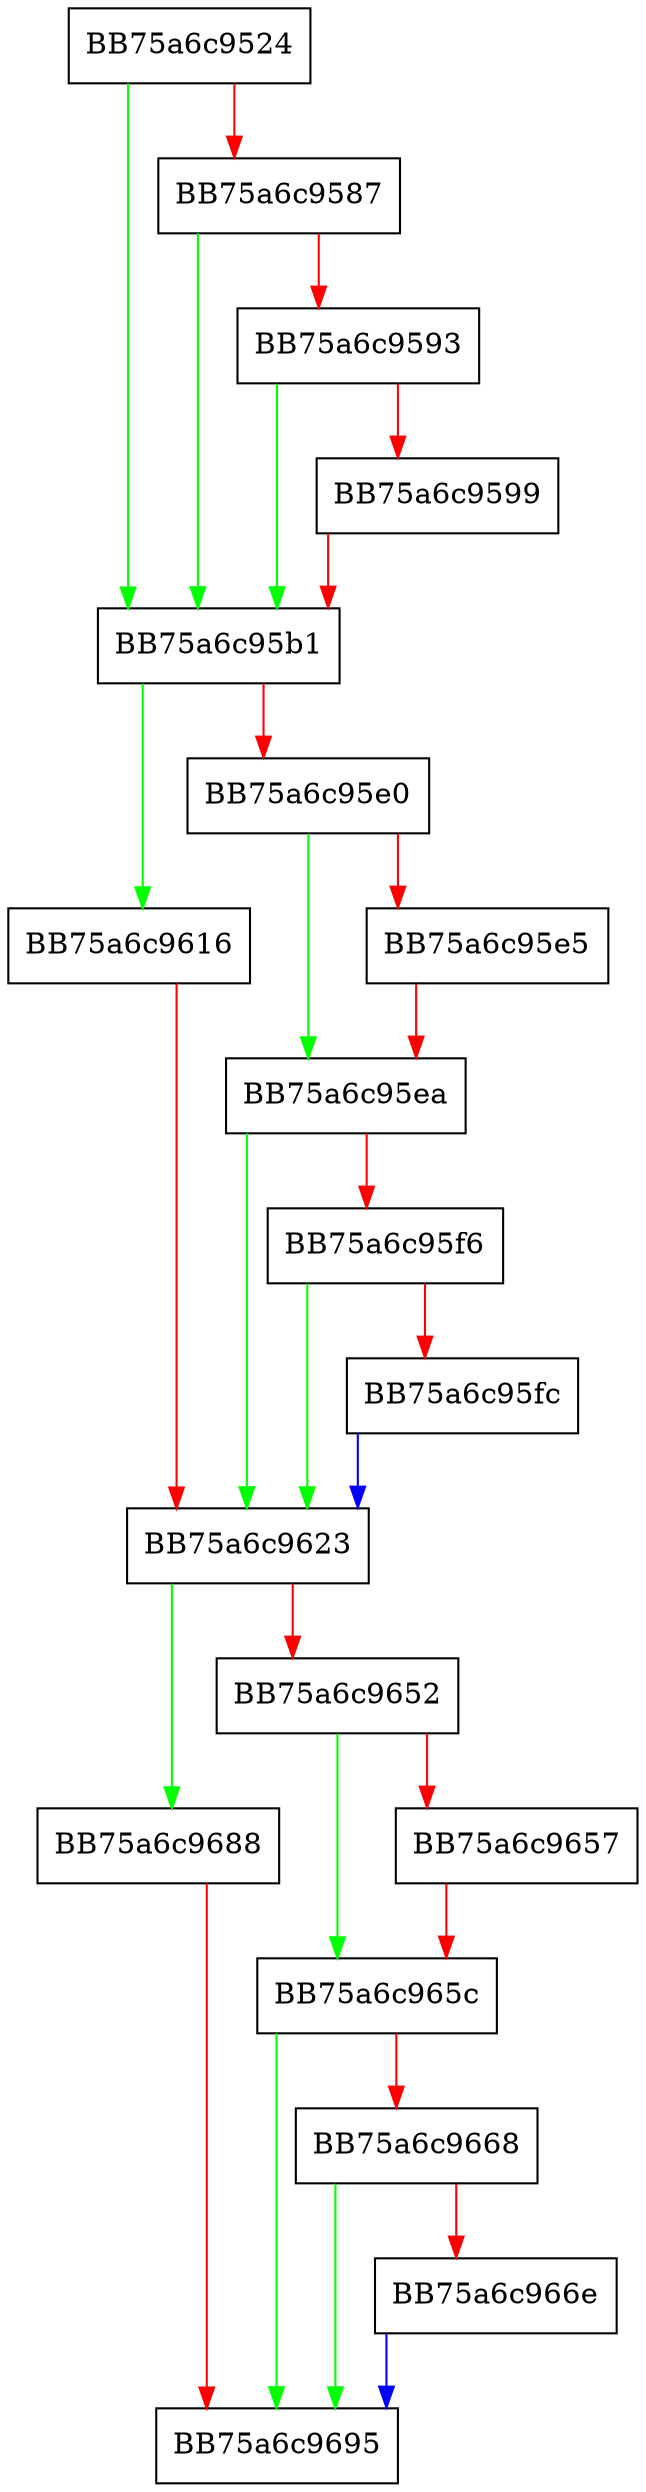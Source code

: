 digraph GetDefaultConfig {
  node [shape="box"];
  graph [splines=ortho];
  BB75a6c9524 -> BB75a6c95b1 [color="green"];
  BB75a6c9524 -> BB75a6c9587 [color="red"];
  BB75a6c9587 -> BB75a6c95b1 [color="green"];
  BB75a6c9587 -> BB75a6c9593 [color="red"];
  BB75a6c9593 -> BB75a6c95b1 [color="green"];
  BB75a6c9593 -> BB75a6c9599 [color="red"];
  BB75a6c9599 -> BB75a6c95b1 [color="red"];
  BB75a6c95b1 -> BB75a6c9616 [color="green"];
  BB75a6c95b1 -> BB75a6c95e0 [color="red"];
  BB75a6c95e0 -> BB75a6c95ea [color="green"];
  BB75a6c95e0 -> BB75a6c95e5 [color="red"];
  BB75a6c95e5 -> BB75a6c95ea [color="red"];
  BB75a6c95ea -> BB75a6c9623 [color="green"];
  BB75a6c95ea -> BB75a6c95f6 [color="red"];
  BB75a6c95f6 -> BB75a6c9623 [color="green"];
  BB75a6c95f6 -> BB75a6c95fc [color="red"];
  BB75a6c95fc -> BB75a6c9623 [color="blue"];
  BB75a6c9616 -> BB75a6c9623 [color="red"];
  BB75a6c9623 -> BB75a6c9688 [color="green"];
  BB75a6c9623 -> BB75a6c9652 [color="red"];
  BB75a6c9652 -> BB75a6c965c [color="green"];
  BB75a6c9652 -> BB75a6c9657 [color="red"];
  BB75a6c9657 -> BB75a6c965c [color="red"];
  BB75a6c965c -> BB75a6c9695 [color="green"];
  BB75a6c965c -> BB75a6c9668 [color="red"];
  BB75a6c9668 -> BB75a6c9695 [color="green"];
  BB75a6c9668 -> BB75a6c966e [color="red"];
  BB75a6c966e -> BB75a6c9695 [color="blue"];
  BB75a6c9688 -> BB75a6c9695 [color="red"];
}